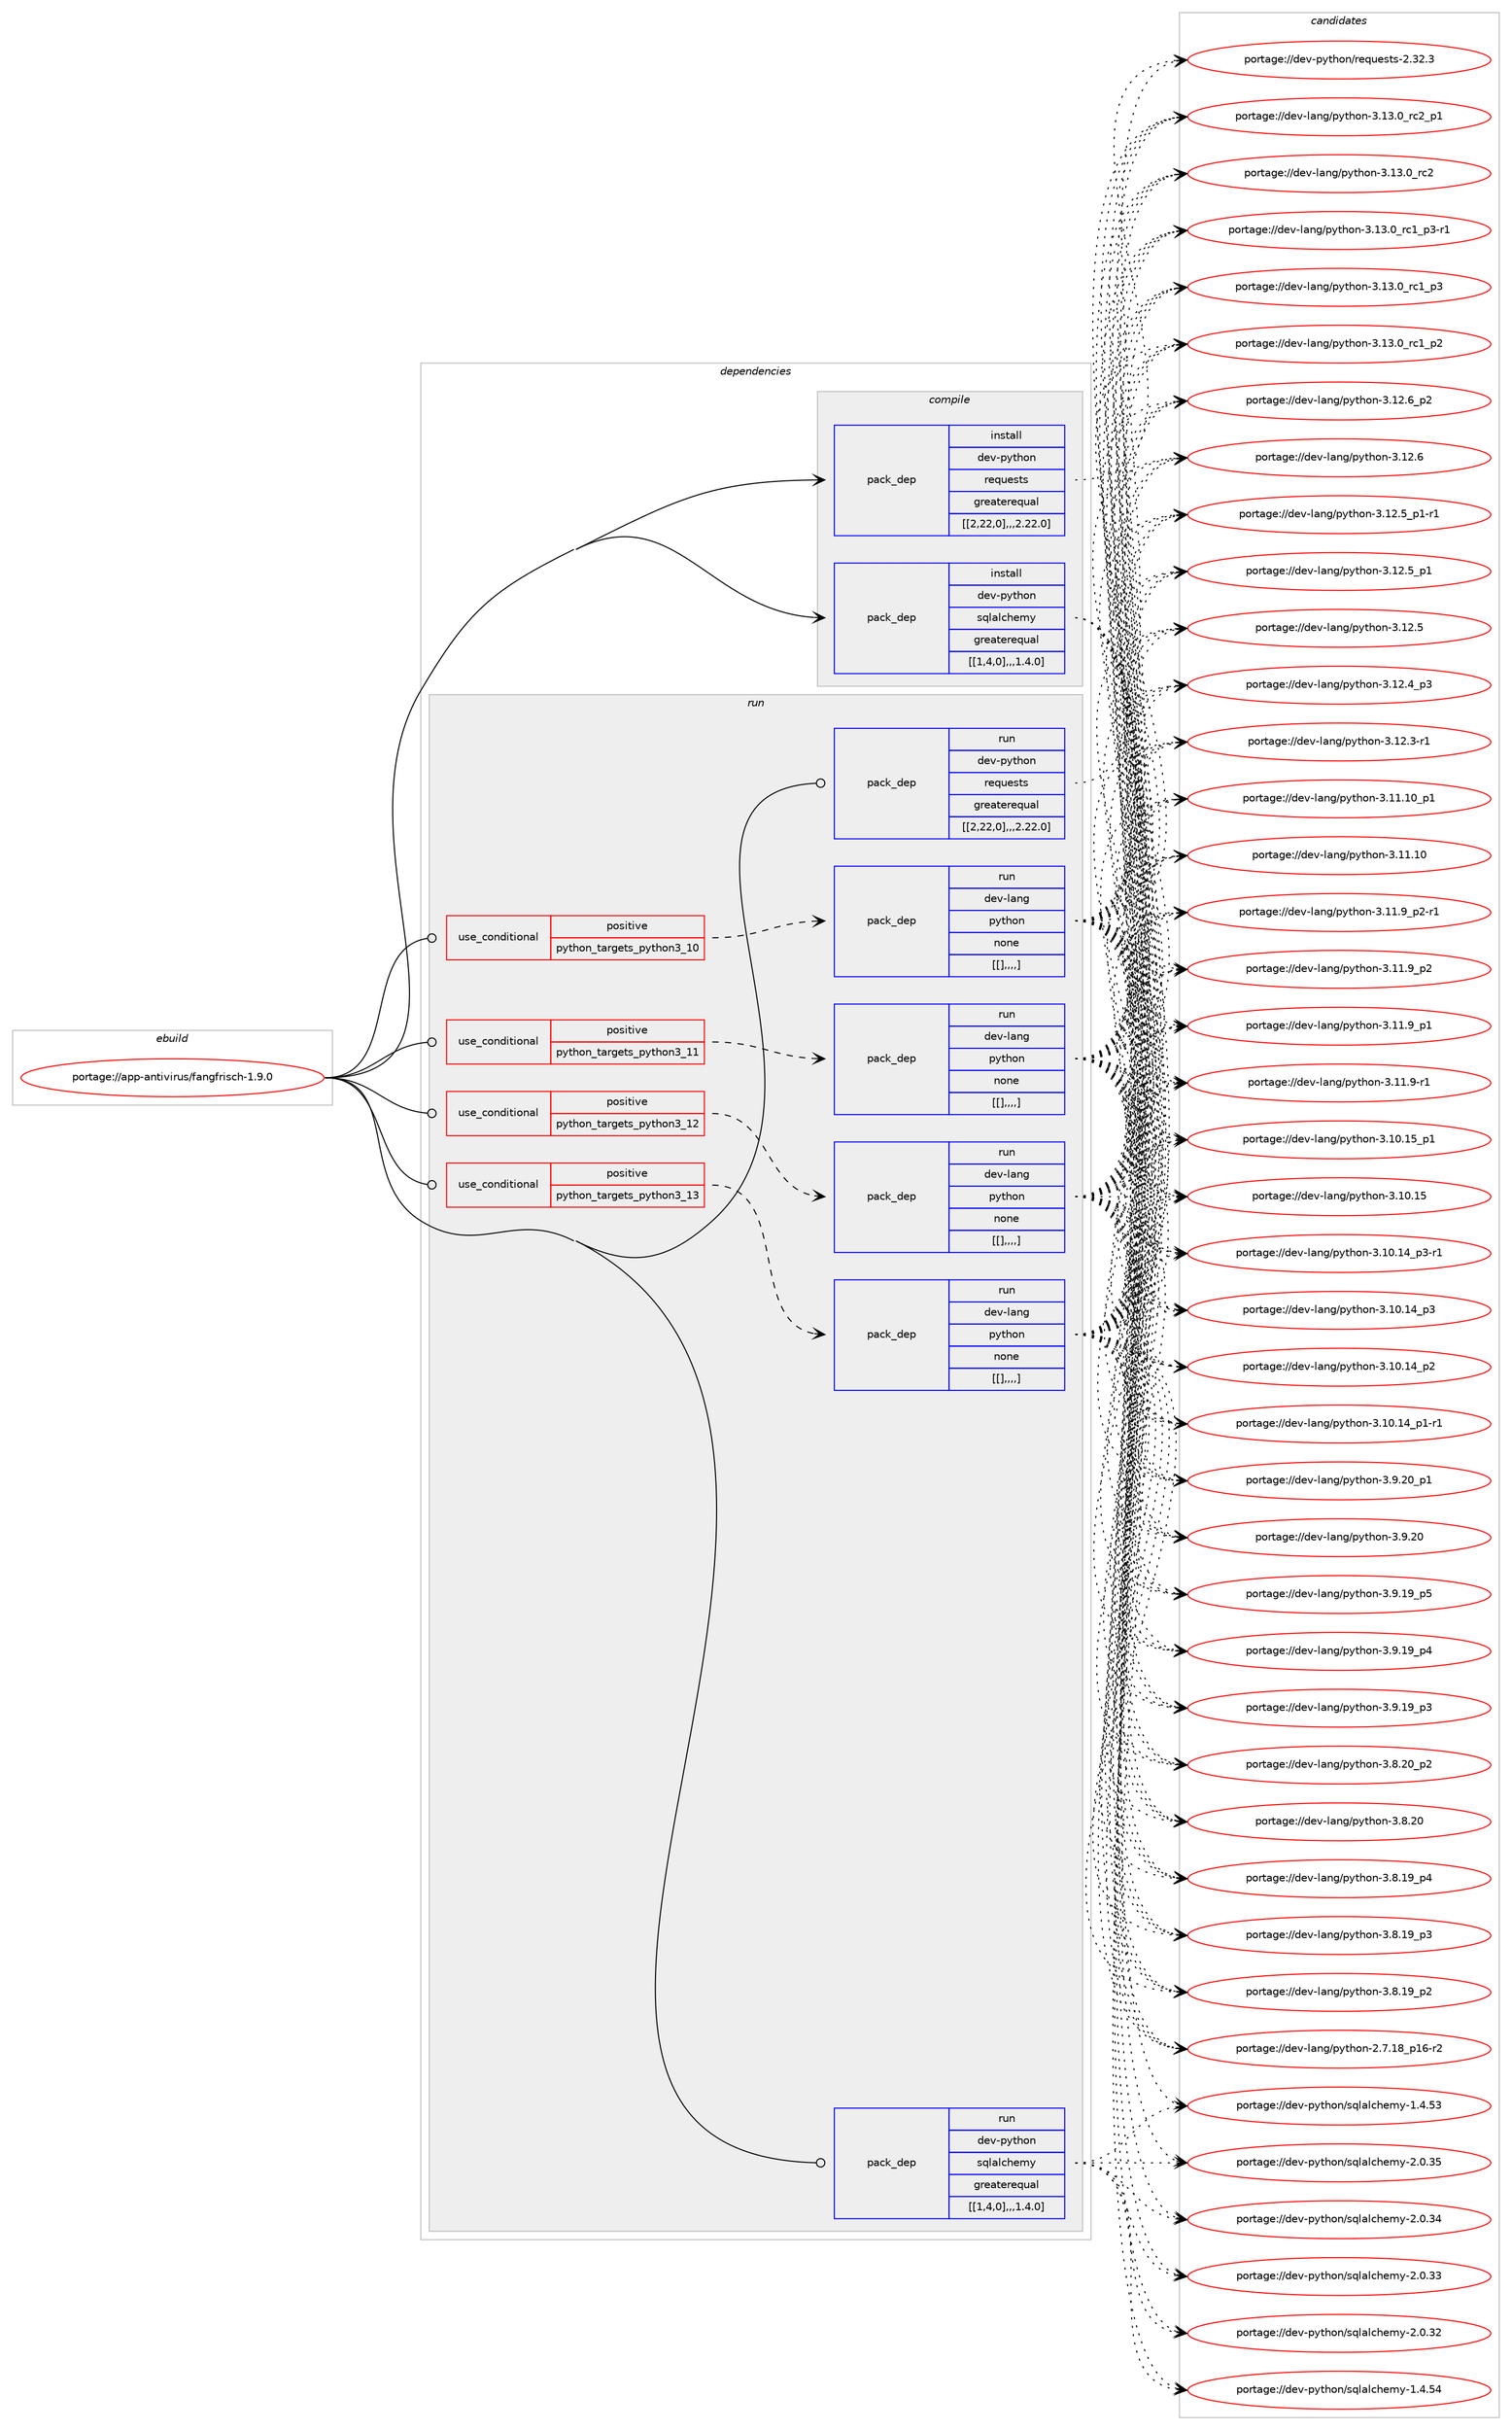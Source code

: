 digraph prolog {

# *************
# Graph options
# *************

newrank=true;
concentrate=true;
compound=true;
graph [rankdir=LR,fontname=Helvetica,fontsize=10,ranksep=1.5];#, ranksep=2.5, nodesep=0.2];
edge  [arrowhead=vee];
node  [fontname=Helvetica,fontsize=10];

# **********
# The ebuild
# **********

subgraph cluster_leftcol {
color=gray;
label=<<i>ebuild</i>>;
id [label="portage://app-antivirus/fangfrisch-1.9.0", color=red, width=4, href="../app-antivirus/fangfrisch-1.9.0.svg"];
}

# ****************
# The dependencies
# ****************

subgraph cluster_midcol {
color=gray;
label=<<i>dependencies</i>>;
subgraph cluster_compile {
fillcolor="#eeeeee";
style=filled;
label=<<i>compile</i>>;
subgraph pack4968 {
dependency6905 [label=<<TABLE BORDER="0" CELLBORDER="1" CELLSPACING="0" CELLPADDING="4" WIDTH="220"><TR><TD ROWSPAN="6" CELLPADDING="30">pack_dep</TD></TR><TR><TD WIDTH="110">install</TD></TR><TR><TD>dev-python</TD></TR><TR><TD>requests</TD></TR><TR><TD>greaterequal</TD></TR><TR><TD>[[2,22,0],,,2.22.0]</TD></TR></TABLE>>, shape=none, color=blue];
}
id:e -> dependency6905:w [weight=20,style="solid",arrowhead="vee"];
subgraph pack4969 {
dependency6906 [label=<<TABLE BORDER="0" CELLBORDER="1" CELLSPACING="0" CELLPADDING="4" WIDTH="220"><TR><TD ROWSPAN="6" CELLPADDING="30">pack_dep</TD></TR><TR><TD WIDTH="110">install</TD></TR><TR><TD>dev-python</TD></TR><TR><TD>sqlalchemy</TD></TR><TR><TD>greaterequal</TD></TR><TR><TD>[[1,4,0],,,1.4.0]</TD></TR></TABLE>>, shape=none, color=blue];
}
id:e -> dependency6906:w [weight=20,style="solid",arrowhead="vee"];
}
subgraph cluster_compileandrun {
fillcolor="#eeeeee";
style=filled;
label=<<i>compile and run</i>>;
}
subgraph cluster_run {
fillcolor="#eeeeee";
style=filled;
label=<<i>run</i>>;
subgraph cond1911 {
dependency6907 [label=<<TABLE BORDER="0" CELLBORDER="1" CELLSPACING="0" CELLPADDING="4"><TR><TD ROWSPAN="3" CELLPADDING="10">use_conditional</TD></TR><TR><TD>positive</TD></TR><TR><TD>python_targets_python3_10</TD></TR></TABLE>>, shape=none, color=red];
subgraph pack4970 {
dependency6908 [label=<<TABLE BORDER="0" CELLBORDER="1" CELLSPACING="0" CELLPADDING="4" WIDTH="220"><TR><TD ROWSPAN="6" CELLPADDING="30">pack_dep</TD></TR><TR><TD WIDTH="110">run</TD></TR><TR><TD>dev-lang</TD></TR><TR><TD>python</TD></TR><TR><TD>none</TD></TR><TR><TD>[[],,,,]</TD></TR></TABLE>>, shape=none, color=blue];
}
dependency6907:e -> dependency6908:w [weight=20,style="dashed",arrowhead="vee"];
}
id:e -> dependency6907:w [weight=20,style="solid",arrowhead="odot"];
subgraph cond1912 {
dependency6909 [label=<<TABLE BORDER="0" CELLBORDER="1" CELLSPACING="0" CELLPADDING="4"><TR><TD ROWSPAN="3" CELLPADDING="10">use_conditional</TD></TR><TR><TD>positive</TD></TR><TR><TD>python_targets_python3_11</TD></TR></TABLE>>, shape=none, color=red];
subgraph pack4971 {
dependency6910 [label=<<TABLE BORDER="0" CELLBORDER="1" CELLSPACING="0" CELLPADDING="4" WIDTH="220"><TR><TD ROWSPAN="6" CELLPADDING="30">pack_dep</TD></TR><TR><TD WIDTH="110">run</TD></TR><TR><TD>dev-lang</TD></TR><TR><TD>python</TD></TR><TR><TD>none</TD></TR><TR><TD>[[],,,,]</TD></TR></TABLE>>, shape=none, color=blue];
}
dependency6909:e -> dependency6910:w [weight=20,style="dashed",arrowhead="vee"];
}
id:e -> dependency6909:w [weight=20,style="solid",arrowhead="odot"];
subgraph cond1913 {
dependency6911 [label=<<TABLE BORDER="0" CELLBORDER="1" CELLSPACING="0" CELLPADDING="4"><TR><TD ROWSPAN="3" CELLPADDING="10">use_conditional</TD></TR><TR><TD>positive</TD></TR><TR><TD>python_targets_python3_12</TD></TR></TABLE>>, shape=none, color=red];
subgraph pack4972 {
dependency6912 [label=<<TABLE BORDER="0" CELLBORDER="1" CELLSPACING="0" CELLPADDING="4" WIDTH="220"><TR><TD ROWSPAN="6" CELLPADDING="30">pack_dep</TD></TR><TR><TD WIDTH="110">run</TD></TR><TR><TD>dev-lang</TD></TR><TR><TD>python</TD></TR><TR><TD>none</TD></TR><TR><TD>[[],,,,]</TD></TR></TABLE>>, shape=none, color=blue];
}
dependency6911:e -> dependency6912:w [weight=20,style="dashed",arrowhead="vee"];
}
id:e -> dependency6911:w [weight=20,style="solid",arrowhead="odot"];
subgraph cond1914 {
dependency6913 [label=<<TABLE BORDER="0" CELLBORDER="1" CELLSPACING="0" CELLPADDING="4"><TR><TD ROWSPAN="3" CELLPADDING="10">use_conditional</TD></TR><TR><TD>positive</TD></TR><TR><TD>python_targets_python3_13</TD></TR></TABLE>>, shape=none, color=red];
subgraph pack4973 {
dependency6914 [label=<<TABLE BORDER="0" CELLBORDER="1" CELLSPACING="0" CELLPADDING="4" WIDTH="220"><TR><TD ROWSPAN="6" CELLPADDING="30">pack_dep</TD></TR><TR><TD WIDTH="110">run</TD></TR><TR><TD>dev-lang</TD></TR><TR><TD>python</TD></TR><TR><TD>none</TD></TR><TR><TD>[[],,,,]</TD></TR></TABLE>>, shape=none, color=blue];
}
dependency6913:e -> dependency6914:w [weight=20,style="dashed",arrowhead="vee"];
}
id:e -> dependency6913:w [weight=20,style="solid",arrowhead="odot"];
subgraph pack4974 {
dependency6915 [label=<<TABLE BORDER="0" CELLBORDER="1" CELLSPACING="0" CELLPADDING="4" WIDTH="220"><TR><TD ROWSPAN="6" CELLPADDING="30">pack_dep</TD></TR><TR><TD WIDTH="110">run</TD></TR><TR><TD>dev-python</TD></TR><TR><TD>requests</TD></TR><TR><TD>greaterequal</TD></TR><TR><TD>[[2,22,0],,,2.22.0]</TD></TR></TABLE>>, shape=none, color=blue];
}
id:e -> dependency6915:w [weight=20,style="solid",arrowhead="odot"];
subgraph pack4975 {
dependency6916 [label=<<TABLE BORDER="0" CELLBORDER="1" CELLSPACING="0" CELLPADDING="4" WIDTH="220"><TR><TD ROWSPAN="6" CELLPADDING="30">pack_dep</TD></TR><TR><TD WIDTH="110">run</TD></TR><TR><TD>dev-python</TD></TR><TR><TD>sqlalchemy</TD></TR><TR><TD>greaterequal</TD></TR><TR><TD>[[1,4,0],,,1.4.0]</TD></TR></TABLE>>, shape=none, color=blue];
}
id:e -> dependency6916:w [weight=20,style="solid",arrowhead="odot"];
}
}

# **************
# The candidates
# **************

subgraph cluster_choices {
rank=same;
color=gray;
label=<<i>candidates</i>>;

subgraph choice4968 {
color=black;
nodesep=1;
choice100101118451121211161041111104711410111311710111511611545504651504651 [label="portage://dev-python/requests-2.32.3", color=red, width=4,href="../dev-python/requests-2.32.3.svg"];
dependency6905:e -> choice100101118451121211161041111104711410111311710111511611545504651504651:w [style=dotted,weight="100"];
}
subgraph choice4969 {
color=black;
nodesep=1;
choice1001011184511212111610411111047115113108971089910410110912145504648465153 [label="portage://dev-python/sqlalchemy-2.0.35", color=red, width=4,href="../dev-python/sqlalchemy-2.0.35.svg"];
choice1001011184511212111610411111047115113108971089910410110912145504648465152 [label="portage://dev-python/sqlalchemy-2.0.34", color=red, width=4,href="../dev-python/sqlalchemy-2.0.34.svg"];
choice1001011184511212111610411111047115113108971089910410110912145504648465151 [label="portage://dev-python/sqlalchemy-2.0.33", color=red, width=4,href="../dev-python/sqlalchemy-2.0.33.svg"];
choice1001011184511212111610411111047115113108971089910410110912145504648465150 [label="portage://dev-python/sqlalchemy-2.0.32", color=red, width=4,href="../dev-python/sqlalchemy-2.0.32.svg"];
choice1001011184511212111610411111047115113108971089910410110912145494652465352 [label="portage://dev-python/sqlalchemy-1.4.54", color=red, width=4,href="../dev-python/sqlalchemy-1.4.54.svg"];
choice1001011184511212111610411111047115113108971089910410110912145494652465351 [label="portage://dev-python/sqlalchemy-1.4.53", color=red, width=4,href="../dev-python/sqlalchemy-1.4.53.svg"];
dependency6906:e -> choice1001011184511212111610411111047115113108971089910410110912145504648465153:w [style=dotted,weight="100"];
dependency6906:e -> choice1001011184511212111610411111047115113108971089910410110912145504648465152:w [style=dotted,weight="100"];
dependency6906:e -> choice1001011184511212111610411111047115113108971089910410110912145504648465151:w [style=dotted,weight="100"];
dependency6906:e -> choice1001011184511212111610411111047115113108971089910410110912145504648465150:w [style=dotted,weight="100"];
dependency6906:e -> choice1001011184511212111610411111047115113108971089910410110912145494652465352:w [style=dotted,weight="100"];
dependency6906:e -> choice1001011184511212111610411111047115113108971089910410110912145494652465351:w [style=dotted,weight="100"];
}
subgraph choice4970 {
color=black;
nodesep=1;
choice100101118451089711010347112121116104111110455146495146489511499509511249 [label="portage://dev-lang/python-3.13.0_rc2_p1", color=red, width=4,href="../dev-lang/python-3.13.0_rc2_p1.svg"];
choice10010111845108971101034711212111610411111045514649514648951149950 [label="portage://dev-lang/python-3.13.0_rc2", color=red, width=4,href="../dev-lang/python-3.13.0_rc2.svg"];
choice1001011184510897110103471121211161041111104551464951464895114994995112514511449 [label="portage://dev-lang/python-3.13.0_rc1_p3-r1", color=red, width=4,href="../dev-lang/python-3.13.0_rc1_p3-r1.svg"];
choice100101118451089711010347112121116104111110455146495146489511499499511251 [label="portage://dev-lang/python-3.13.0_rc1_p3", color=red, width=4,href="../dev-lang/python-3.13.0_rc1_p3.svg"];
choice100101118451089711010347112121116104111110455146495146489511499499511250 [label="portage://dev-lang/python-3.13.0_rc1_p2", color=red, width=4,href="../dev-lang/python-3.13.0_rc1_p2.svg"];
choice100101118451089711010347112121116104111110455146495046549511250 [label="portage://dev-lang/python-3.12.6_p2", color=red, width=4,href="../dev-lang/python-3.12.6_p2.svg"];
choice10010111845108971101034711212111610411111045514649504654 [label="portage://dev-lang/python-3.12.6", color=red, width=4,href="../dev-lang/python-3.12.6.svg"];
choice1001011184510897110103471121211161041111104551464950465395112494511449 [label="portage://dev-lang/python-3.12.5_p1-r1", color=red, width=4,href="../dev-lang/python-3.12.5_p1-r1.svg"];
choice100101118451089711010347112121116104111110455146495046539511249 [label="portage://dev-lang/python-3.12.5_p1", color=red, width=4,href="../dev-lang/python-3.12.5_p1.svg"];
choice10010111845108971101034711212111610411111045514649504653 [label="portage://dev-lang/python-3.12.5", color=red, width=4,href="../dev-lang/python-3.12.5.svg"];
choice100101118451089711010347112121116104111110455146495046529511251 [label="portage://dev-lang/python-3.12.4_p3", color=red, width=4,href="../dev-lang/python-3.12.4_p3.svg"];
choice100101118451089711010347112121116104111110455146495046514511449 [label="portage://dev-lang/python-3.12.3-r1", color=red, width=4,href="../dev-lang/python-3.12.3-r1.svg"];
choice10010111845108971101034711212111610411111045514649494649489511249 [label="portage://dev-lang/python-3.11.10_p1", color=red, width=4,href="../dev-lang/python-3.11.10_p1.svg"];
choice1001011184510897110103471121211161041111104551464949464948 [label="portage://dev-lang/python-3.11.10", color=red, width=4,href="../dev-lang/python-3.11.10.svg"];
choice1001011184510897110103471121211161041111104551464949465795112504511449 [label="portage://dev-lang/python-3.11.9_p2-r1", color=red, width=4,href="../dev-lang/python-3.11.9_p2-r1.svg"];
choice100101118451089711010347112121116104111110455146494946579511250 [label="portage://dev-lang/python-3.11.9_p2", color=red, width=4,href="../dev-lang/python-3.11.9_p2.svg"];
choice100101118451089711010347112121116104111110455146494946579511249 [label="portage://dev-lang/python-3.11.9_p1", color=red, width=4,href="../dev-lang/python-3.11.9_p1.svg"];
choice100101118451089711010347112121116104111110455146494946574511449 [label="portage://dev-lang/python-3.11.9-r1", color=red, width=4,href="../dev-lang/python-3.11.9-r1.svg"];
choice10010111845108971101034711212111610411111045514649484649539511249 [label="portage://dev-lang/python-3.10.15_p1", color=red, width=4,href="../dev-lang/python-3.10.15_p1.svg"];
choice1001011184510897110103471121211161041111104551464948464953 [label="portage://dev-lang/python-3.10.15", color=red, width=4,href="../dev-lang/python-3.10.15.svg"];
choice100101118451089711010347112121116104111110455146494846495295112514511449 [label="portage://dev-lang/python-3.10.14_p3-r1", color=red, width=4,href="../dev-lang/python-3.10.14_p3-r1.svg"];
choice10010111845108971101034711212111610411111045514649484649529511251 [label="portage://dev-lang/python-3.10.14_p3", color=red, width=4,href="../dev-lang/python-3.10.14_p3.svg"];
choice10010111845108971101034711212111610411111045514649484649529511250 [label="portage://dev-lang/python-3.10.14_p2", color=red, width=4,href="../dev-lang/python-3.10.14_p2.svg"];
choice100101118451089711010347112121116104111110455146494846495295112494511449 [label="portage://dev-lang/python-3.10.14_p1-r1", color=red, width=4,href="../dev-lang/python-3.10.14_p1-r1.svg"];
choice100101118451089711010347112121116104111110455146574650489511249 [label="portage://dev-lang/python-3.9.20_p1", color=red, width=4,href="../dev-lang/python-3.9.20_p1.svg"];
choice10010111845108971101034711212111610411111045514657465048 [label="portage://dev-lang/python-3.9.20", color=red, width=4,href="../dev-lang/python-3.9.20.svg"];
choice100101118451089711010347112121116104111110455146574649579511253 [label="portage://dev-lang/python-3.9.19_p5", color=red, width=4,href="../dev-lang/python-3.9.19_p5.svg"];
choice100101118451089711010347112121116104111110455146574649579511252 [label="portage://dev-lang/python-3.9.19_p4", color=red, width=4,href="../dev-lang/python-3.9.19_p4.svg"];
choice100101118451089711010347112121116104111110455146574649579511251 [label="portage://dev-lang/python-3.9.19_p3", color=red, width=4,href="../dev-lang/python-3.9.19_p3.svg"];
choice100101118451089711010347112121116104111110455146564650489511250 [label="portage://dev-lang/python-3.8.20_p2", color=red, width=4,href="../dev-lang/python-3.8.20_p2.svg"];
choice10010111845108971101034711212111610411111045514656465048 [label="portage://dev-lang/python-3.8.20", color=red, width=4,href="../dev-lang/python-3.8.20.svg"];
choice100101118451089711010347112121116104111110455146564649579511252 [label="portage://dev-lang/python-3.8.19_p4", color=red, width=4,href="../dev-lang/python-3.8.19_p4.svg"];
choice100101118451089711010347112121116104111110455146564649579511251 [label="portage://dev-lang/python-3.8.19_p3", color=red, width=4,href="../dev-lang/python-3.8.19_p3.svg"];
choice100101118451089711010347112121116104111110455146564649579511250 [label="portage://dev-lang/python-3.8.19_p2", color=red, width=4,href="../dev-lang/python-3.8.19_p2.svg"];
choice100101118451089711010347112121116104111110455046554649569511249544511450 [label="portage://dev-lang/python-2.7.18_p16-r2", color=red, width=4,href="../dev-lang/python-2.7.18_p16-r2.svg"];
dependency6908:e -> choice100101118451089711010347112121116104111110455146495146489511499509511249:w [style=dotted,weight="100"];
dependency6908:e -> choice10010111845108971101034711212111610411111045514649514648951149950:w [style=dotted,weight="100"];
dependency6908:e -> choice1001011184510897110103471121211161041111104551464951464895114994995112514511449:w [style=dotted,weight="100"];
dependency6908:e -> choice100101118451089711010347112121116104111110455146495146489511499499511251:w [style=dotted,weight="100"];
dependency6908:e -> choice100101118451089711010347112121116104111110455146495146489511499499511250:w [style=dotted,weight="100"];
dependency6908:e -> choice100101118451089711010347112121116104111110455146495046549511250:w [style=dotted,weight="100"];
dependency6908:e -> choice10010111845108971101034711212111610411111045514649504654:w [style=dotted,weight="100"];
dependency6908:e -> choice1001011184510897110103471121211161041111104551464950465395112494511449:w [style=dotted,weight="100"];
dependency6908:e -> choice100101118451089711010347112121116104111110455146495046539511249:w [style=dotted,weight="100"];
dependency6908:e -> choice10010111845108971101034711212111610411111045514649504653:w [style=dotted,weight="100"];
dependency6908:e -> choice100101118451089711010347112121116104111110455146495046529511251:w [style=dotted,weight="100"];
dependency6908:e -> choice100101118451089711010347112121116104111110455146495046514511449:w [style=dotted,weight="100"];
dependency6908:e -> choice10010111845108971101034711212111610411111045514649494649489511249:w [style=dotted,weight="100"];
dependency6908:e -> choice1001011184510897110103471121211161041111104551464949464948:w [style=dotted,weight="100"];
dependency6908:e -> choice1001011184510897110103471121211161041111104551464949465795112504511449:w [style=dotted,weight="100"];
dependency6908:e -> choice100101118451089711010347112121116104111110455146494946579511250:w [style=dotted,weight="100"];
dependency6908:e -> choice100101118451089711010347112121116104111110455146494946579511249:w [style=dotted,weight="100"];
dependency6908:e -> choice100101118451089711010347112121116104111110455146494946574511449:w [style=dotted,weight="100"];
dependency6908:e -> choice10010111845108971101034711212111610411111045514649484649539511249:w [style=dotted,weight="100"];
dependency6908:e -> choice1001011184510897110103471121211161041111104551464948464953:w [style=dotted,weight="100"];
dependency6908:e -> choice100101118451089711010347112121116104111110455146494846495295112514511449:w [style=dotted,weight="100"];
dependency6908:e -> choice10010111845108971101034711212111610411111045514649484649529511251:w [style=dotted,weight="100"];
dependency6908:e -> choice10010111845108971101034711212111610411111045514649484649529511250:w [style=dotted,weight="100"];
dependency6908:e -> choice100101118451089711010347112121116104111110455146494846495295112494511449:w [style=dotted,weight="100"];
dependency6908:e -> choice100101118451089711010347112121116104111110455146574650489511249:w [style=dotted,weight="100"];
dependency6908:e -> choice10010111845108971101034711212111610411111045514657465048:w [style=dotted,weight="100"];
dependency6908:e -> choice100101118451089711010347112121116104111110455146574649579511253:w [style=dotted,weight="100"];
dependency6908:e -> choice100101118451089711010347112121116104111110455146574649579511252:w [style=dotted,weight="100"];
dependency6908:e -> choice100101118451089711010347112121116104111110455146574649579511251:w [style=dotted,weight="100"];
dependency6908:e -> choice100101118451089711010347112121116104111110455146564650489511250:w [style=dotted,weight="100"];
dependency6908:e -> choice10010111845108971101034711212111610411111045514656465048:w [style=dotted,weight="100"];
dependency6908:e -> choice100101118451089711010347112121116104111110455146564649579511252:w [style=dotted,weight="100"];
dependency6908:e -> choice100101118451089711010347112121116104111110455146564649579511251:w [style=dotted,weight="100"];
dependency6908:e -> choice100101118451089711010347112121116104111110455146564649579511250:w [style=dotted,weight="100"];
dependency6908:e -> choice100101118451089711010347112121116104111110455046554649569511249544511450:w [style=dotted,weight="100"];
}
subgraph choice4971 {
color=black;
nodesep=1;
choice100101118451089711010347112121116104111110455146495146489511499509511249 [label="portage://dev-lang/python-3.13.0_rc2_p1", color=red, width=4,href="../dev-lang/python-3.13.0_rc2_p1.svg"];
choice10010111845108971101034711212111610411111045514649514648951149950 [label="portage://dev-lang/python-3.13.0_rc2", color=red, width=4,href="../dev-lang/python-3.13.0_rc2.svg"];
choice1001011184510897110103471121211161041111104551464951464895114994995112514511449 [label="portage://dev-lang/python-3.13.0_rc1_p3-r1", color=red, width=4,href="../dev-lang/python-3.13.0_rc1_p3-r1.svg"];
choice100101118451089711010347112121116104111110455146495146489511499499511251 [label="portage://dev-lang/python-3.13.0_rc1_p3", color=red, width=4,href="../dev-lang/python-3.13.0_rc1_p3.svg"];
choice100101118451089711010347112121116104111110455146495146489511499499511250 [label="portage://dev-lang/python-3.13.0_rc1_p2", color=red, width=4,href="../dev-lang/python-3.13.0_rc1_p2.svg"];
choice100101118451089711010347112121116104111110455146495046549511250 [label="portage://dev-lang/python-3.12.6_p2", color=red, width=4,href="../dev-lang/python-3.12.6_p2.svg"];
choice10010111845108971101034711212111610411111045514649504654 [label="portage://dev-lang/python-3.12.6", color=red, width=4,href="../dev-lang/python-3.12.6.svg"];
choice1001011184510897110103471121211161041111104551464950465395112494511449 [label="portage://dev-lang/python-3.12.5_p1-r1", color=red, width=4,href="../dev-lang/python-3.12.5_p1-r1.svg"];
choice100101118451089711010347112121116104111110455146495046539511249 [label="portage://dev-lang/python-3.12.5_p1", color=red, width=4,href="../dev-lang/python-3.12.5_p1.svg"];
choice10010111845108971101034711212111610411111045514649504653 [label="portage://dev-lang/python-3.12.5", color=red, width=4,href="../dev-lang/python-3.12.5.svg"];
choice100101118451089711010347112121116104111110455146495046529511251 [label="portage://dev-lang/python-3.12.4_p3", color=red, width=4,href="../dev-lang/python-3.12.4_p3.svg"];
choice100101118451089711010347112121116104111110455146495046514511449 [label="portage://dev-lang/python-3.12.3-r1", color=red, width=4,href="../dev-lang/python-3.12.3-r1.svg"];
choice10010111845108971101034711212111610411111045514649494649489511249 [label="portage://dev-lang/python-3.11.10_p1", color=red, width=4,href="../dev-lang/python-3.11.10_p1.svg"];
choice1001011184510897110103471121211161041111104551464949464948 [label="portage://dev-lang/python-3.11.10", color=red, width=4,href="../dev-lang/python-3.11.10.svg"];
choice1001011184510897110103471121211161041111104551464949465795112504511449 [label="portage://dev-lang/python-3.11.9_p2-r1", color=red, width=4,href="../dev-lang/python-3.11.9_p2-r1.svg"];
choice100101118451089711010347112121116104111110455146494946579511250 [label="portage://dev-lang/python-3.11.9_p2", color=red, width=4,href="../dev-lang/python-3.11.9_p2.svg"];
choice100101118451089711010347112121116104111110455146494946579511249 [label="portage://dev-lang/python-3.11.9_p1", color=red, width=4,href="../dev-lang/python-3.11.9_p1.svg"];
choice100101118451089711010347112121116104111110455146494946574511449 [label="portage://dev-lang/python-3.11.9-r1", color=red, width=4,href="../dev-lang/python-3.11.9-r1.svg"];
choice10010111845108971101034711212111610411111045514649484649539511249 [label="portage://dev-lang/python-3.10.15_p1", color=red, width=4,href="../dev-lang/python-3.10.15_p1.svg"];
choice1001011184510897110103471121211161041111104551464948464953 [label="portage://dev-lang/python-3.10.15", color=red, width=4,href="../dev-lang/python-3.10.15.svg"];
choice100101118451089711010347112121116104111110455146494846495295112514511449 [label="portage://dev-lang/python-3.10.14_p3-r1", color=red, width=4,href="../dev-lang/python-3.10.14_p3-r1.svg"];
choice10010111845108971101034711212111610411111045514649484649529511251 [label="portage://dev-lang/python-3.10.14_p3", color=red, width=4,href="../dev-lang/python-3.10.14_p3.svg"];
choice10010111845108971101034711212111610411111045514649484649529511250 [label="portage://dev-lang/python-3.10.14_p2", color=red, width=4,href="../dev-lang/python-3.10.14_p2.svg"];
choice100101118451089711010347112121116104111110455146494846495295112494511449 [label="portage://dev-lang/python-3.10.14_p1-r1", color=red, width=4,href="../dev-lang/python-3.10.14_p1-r1.svg"];
choice100101118451089711010347112121116104111110455146574650489511249 [label="portage://dev-lang/python-3.9.20_p1", color=red, width=4,href="../dev-lang/python-3.9.20_p1.svg"];
choice10010111845108971101034711212111610411111045514657465048 [label="portage://dev-lang/python-3.9.20", color=red, width=4,href="../dev-lang/python-3.9.20.svg"];
choice100101118451089711010347112121116104111110455146574649579511253 [label="portage://dev-lang/python-3.9.19_p5", color=red, width=4,href="../dev-lang/python-3.9.19_p5.svg"];
choice100101118451089711010347112121116104111110455146574649579511252 [label="portage://dev-lang/python-3.9.19_p4", color=red, width=4,href="../dev-lang/python-3.9.19_p4.svg"];
choice100101118451089711010347112121116104111110455146574649579511251 [label="portage://dev-lang/python-3.9.19_p3", color=red, width=4,href="../dev-lang/python-3.9.19_p3.svg"];
choice100101118451089711010347112121116104111110455146564650489511250 [label="portage://dev-lang/python-3.8.20_p2", color=red, width=4,href="../dev-lang/python-3.8.20_p2.svg"];
choice10010111845108971101034711212111610411111045514656465048 [label="portage://dev-lang/python-3.8.20", color=red, width=4,href="../dev-lang/python-3.8.20.svg"];
choice100101118451089711010347112121116104111110455146564649579511252 [label="portage://dev-lang/python-3.8.19_p4", color=red, width=4,href="../dev-lang/python-3.8.19_p4.svg"];
choice100101118451089711010347112121116104111110455146564649579511251 [label="portage://dev-lang/python-3.8.19_p3", color=red, width=4,href="../dev-lang/python-3.8.19_p3.svg"];
choice100101118451089711010347112121116104111110455146564649579511250 [label="portage://dev-lang/python-3.8.19_p2", color=red, width=4,href="../dev-lang/python-3.8.19_p2.svg"];
choice100101118451089711010347112121116104111110455046554649569511249544511450 [label="portage://dev-lang/python-2.7.18_p16-r2", color=red, width=4,href="../dev-lang/python-2.7.18_p16-r2.svg"];
dependency6910:e -> choice100101118451089711010347112121116104111110455146495146489511499509511249:w [style=dotted,weight="100"];
dependency6910:e -> choice10010111845108971101034711212111610411111045514649514648951149950:w [style=dotted,weight="100"];
dependency6910:e -> choice1001011184510897110103471121211161041111104551464951464895114994995112514511449:w [style=dotted,weight="100"];
dependency6910:e -> choice100101118451089711010347112121116104111110455146495146489511499499511251:w [style=dotted,weight="100"];
dependency6910:e -> choice100101118451089711010347112121116104111110455146495146489511499499511250:w [style=dotted,weight="100"];
dependency6910:e -> choice100101118451089711010347112121116104111110455146495046549511250:w [style=dotted,weight="100"];
dependency6910:e -> choice10010111845108971101034711212111610411111045514649504654:w [style=dotted,weight="100"];
dependency6910:e -> choice1001011184510897110103471121211161041111104551464950465395112494511449:w [style=dotted,weight="100"];
dependency6910:e -> choice100101118451089711010347112121116104111110455146495046539511249:w [style=dotted,weight="100"];
dependency6910:e -> choice10010111845108971101034711212111610411111045514649504653:w [style=dotted,weight="100"];
dependency6910:e -> choice100101118451089711010347112121116104111110455146495046529511251:w [style=dotted,weight="100"];
dependency6910:e -> choice100101118451089711010347112121116104111110455146495046514511449:w [style=dotted,weight="100"];
dependency6910:e -> choice10010111845108971101034711212111610411111045514649494649489511249:w [style=dotted,weight="100"];
dependency6910:e -> choice1001011184510897110103471121211161041111104551464949464948:w [style=dotted,weight="100"];
dependency6910:e -> choice1001011184510897110103471121211161041111104551464949465795112504511449:w [style=dotted,weight="100"];
dependency6910:e -> choice100101118451089711010347112121116104111110455146494946579511250:w [style=dotted,weight="100"];
dependency6910:e -> choice100101118451089711010347112121116104111110455146494946579511249:w [style=dotted,weight="100"];
dependency6910:e -> choice100101118451089711010347112121116104111110455146494946574511449:w [style=dotted,weight="100"];
dependency6910:e -> choice10010111845108971101034711212111610411111045514649484649539511249:w [style=dotted,weight="100"];
dependency6910:e -> choice1001011184510897110103471121211161041111104551464948464953:w [style=dotted,weight="100"];
dependency6910:e -> choice100101118451089711010347112121116104111110455146494846495295112514511449:w [style=dotted,weight="100"];
dependency6910:e -> choice10010111845108971101034711212111610411111045514649484649529511251:w [style=dotted,weight="100"];
dependency6910:e -> choice10010111845108971101034711212111610411111045514649484649529511250:w [style=dotted,weight="100"];
dependency6910:e -> choice100101118451089711010347112121116104111110455146494846495295112494511449:w [style=dotted,weight="100"];
dependency6910:e -> choice100101118451089711010347112121116104111110455146574650489511249:w [style=dotted,weight="100"];
dependency6910:e -> choice10010111845108971101034711212111610411111045514657465048:w [style=dotted,weight="100"];
dependency6910:e -> choice100101118451089711010347112121116104111110455146574649579511253:w [style=dotted,weight="100"];
dependency6910:e -> choice100101118451089711010347112121116104111110455146574649579511252:w [style=dotted,weight="100"];
dependency6910:e -> choice100101118451089711010347112121116104111110455146574649579511251:w [style=dotted,weight="100"];
dependency6910:e -> choice100101118451089711010347112121116104111110455146564650489511250:w [style=dotted,weight="100"];
dependency6910:e -> choice10010111845108971101034711212111610411111045514656465048:w [style=dotted,weight="100"];
dependency6910:e -> choice100101118451089711010347112121116104111110455146564649579511252:w [style=dotted,weight="100"];
dependency6910:e -> choice100101118451089711010347112121116104111110455146564649579511251:w [style=dotted,weight="100"];
dependency6910:e -> choice100101118451089711010347112121116104111110455146564649579511250:w [style=dotted,weight="100"];
dependency6910:e -> choice100101118451089711010347112121116104111110455046554649569511249544511450:w [style=dotted,weight="100"];
}
subgraph choice4972 {
color=black;
nodesep=1;
choice100101118451089711010347112121116104111110455146495146489511499509511249 [label="portage://dev-lang/python-3.13.0_rc2_p1", color=red, width=4,href="../dev-lang/python-3.13.0_rc2_p1.svg"];
choice10010111845108971101034711212111610411111045514649514648951149950 [label="portage://dev-lang/python-3.13.0_rc2", color=red, width=4,href="../dev-lang/python-3.13.0_rc2.svg"];
choice1001011184510897110103471121211161041111104551464951464895114994995112514511449 [label="portage://dev-lang/python-3.13.0_rc1_p3-r1", color=red, width=4,href="../dev-lang/python-3.13.0_rc1_p3-r1.svg"];
choice100101118451089711010347112121116104111110455146495146489511499499511251 [label="portage://dev-lang/python-3.13.0_rc1_p3", color=red, width=4,href="../dev-lang/python-3.13.0_rc1_p3.svg"];
choice100101118451089711010347112121116104111110455146495146489511499499511250 [label="portage://dev-lang/python-3.13.0_rc1_p2", color=red, width=4,href="../dev-lang/python-3.13.0_rc1_p2.svg"];
choice100101118451089711010347112121116104111110455146495046549511250 [label="portage://dev-lang/python-3.12.6_p2", color=red, width=4,href="../dev-lang/python-3.12.6_p2.svg"];
choice10010111845108971101034711212111610411111045514649504654 [label="portage://dev-lang/python-3.12.6", color=red, width=4,href="../dev-lang/python-3.12.6.svg"];
choice1001011184510897110103471121211161041111104551464950465395112494511449 [label="portage://dev-lang/python-3.12.5_p1-r1", color=red, width=4,href="../dev-lang/python-3.12.5_p1-r1.svg"];
choice100101118451089711010347112121116104111110455146495046539511249 [label="portage://dev-lang/python-3.12.5_p1", color=red, width=4,href="../dev-lang/python-3.12.5_p1.svg"];
choice10010111845108971101034711212111610411111045514649504653 [label="portage://dev-lang/python-3.12.5", color=red, width=4,href="../dev-lang/python-3.12.5.svg"];
choice100101118451089711010347112121116104111110455146495046529511251 [label="portage://dev-lang/python-3.12.4_p3", color=red, width=4,href="../dev-lang/python-3.12.4_p3.svg"];
choice100101118451089711010347112121116104111110455146495046514511449 [label="portage://dev-lang/python-3.12.3-r1", color=red, width=4,href="../dev-lang/python-3.12.3-r1.svg"];
choice10010111845108971101034711212111610411111045514649494649489511249 [label="portage://dev-lang/python-3.11.10_p1", color=red, width=4,href="../dev-lang/python-3.11.10_p1.svg"];
choice1001011184510897110103471121211161041111104551464949464948 [label="portage://dev-lang/python-3.11.10", color=red, width=4,href="../dev-lang/python-3.11.10.svg"];
choice1001011184510897110103471121211161041111104551464949465795112504511449 [label="portage://dev-lang/python-3.11.9_p2-r1", color=red, width=4,href="../dev-lang/python-3.11.9_p2-r1.svg"];
choice100101118451089711010347112121116104111110455146494946579511250 [label="portage://dev-lang/python-3.11.9_p2", color=red, width=4,href="../dev-lang/python-3.11.9_p2.svg"];
choice100101118451089711010347112121116104111110455146494946579511249 [label="portage://dev-lang/python-3.11.9_p1", color=red, width=4,href="../dev-lang/python-3.11.9_p1.svg"];
choice100101118451089711010347112121116104111110455146494946574511449 [label="portage://dev-lang/python-3.11.9-r1", color=red, width=4,href="../dev-lang/python-3.11.9-r1.svg"];
choice10010111845108971101034711212111610411111045514649484649539511249 [label="portage://dev-lang/python-3.10.15_p1", color=red, width=4,href="../dev-lang/python-3.10.15_p1.svg"];
choice1001011184510897110103471121211161041111104551464948464953 [label="portage://dev-lang/python-3.10.15", color=red, width=4,href="../dev-lang/python-3.10.15.svg"];
choice100101118451089711010347112121116104111110455146494846495295112514511449 [label="portage://dev-lang/python-3.10.14_p3-r1", color=red, width=4,href="../dev-lang/python-3.10.14_p3-r1.svg"];
choice10010111845108971101034711212111610411111045514649484649529511251 [label="portage://dev-lang/python-3.10.14_p3", color=red, width=4,href="../dev-lang/python-3.10.14_p3.svg"];
choice10010111845108971101034711212111610411111045514649484649529511250 [label="portage://dev-lang/python-3.10.14_p2", color=red, width=4,href="../dev-lang/python-3.10.14_p2.svg"];
choice100101118451089711010347112121116104111110455146494846495295112494511449 [label="portage://dev-lang/python-3.10.14_p1-r1", color=red, width=4,href="../dev-lang/python-3.10.14_p1-r1.svg"];
choice100101118451089711010347112121116104111110455146574650489511249 [label="portage://dev-lang/python-3.9.20_p1", color=red, width=4,href="../dev-lang/python-3.9.20_p1.svg"];
choice10010111845108971101034711212111610411111045514657465048 [label="portage://dev-lang/python-3.9.20", color=red, width=4,href="../dev-lang/python-3.9.20.svg"];
choice100101118451089711010347112121116104111110455146574649579511253 [label="portage://dev-lang/python-3.9.19_p5", color=red, width=4,href="../dev-lang/python-3.9.19_p5.svg"];
choice100101118451089711010347112121116104111110455146574649579511252 [label="portage://dev-lang/python-3.9.19_p4", color=red, width=4,href="../dev-lang/python-3.9.19_p4.svg"];
choice100101118451089711010347112121116104111110455146574649579511251 [label="portage://dev-lang/python-3.9.19_p3", color=red, width=4,href="../dev-lang/python-3.9.19_p3.svg"];
choice100101118451089711010347112121116104111110455146564650489511250 [label="portage://dev-lang/python-3.8.20_p2", color=red, width=4,href="../dev-lang/python-3.8.20_p2.svg"];
choice10010111845108971101034711212111610411111045514656465048 [label="portage://dev-lang/python-3.8.20", color=red, width=4,href="../dev-lang/python-3.8.20.svg"];
choice100101118451089711010347112121116104111110455146564649579511252 [label="portage://dev-lang/python-3.8.19_p4", color=red, width=4,href="../dev-lang/python-3.8.19_p4.svg"];
choice100101118451089711010347112121116104111110455146564649579511251 [label="portage://dev-lang/python-3.8.19_p3", color=red, width=4,href="../dev-lang/python-3.8.19_p3.svg"];
choice100101118451089711010347112121116104111110455146564649579511250 [label="portage://dev-lang/python-3.8.19_p2", color=red, width=4,href="../dev-lang/python-3.8.19_p2.svg"];
choice100101118451089711010347112121116104111110455046554649569511249544511450 [label="portage://dev-lang/python-2.7.18_p16-r2", color=red, width=4,href="../dev-lang/python-2.7.18_p16-r2.svg"];
dependency6912:e -> choice100101118451089711010347112121116104111110455146495146489511499509511249:w [style=dotted,weight="100"];
dependency6912:e -> choice10010111845108971101034711212111610411111045514649514648951149950:w [style=dotted,weight="100"];
dependency6912:e -> choice1001011184510897110103471121211161041111104551464951464895114994995112514511449:w [style=dotted,weight="100"];
dependency6912:e -> choice100101118451089711010347112121116104111110455146495146489511499499511251:w [style=dotted,weight="100"];
dependency6912:e -> choice100101118451089711010347112121116104111110455146495146489511499499511250:w [style=dotted,weight="100"];
dependency6912:e -> choice100101118451089711010347112121116104111110455146495046549511250:w [style=dotted,weight="100"];
dependency6912:e -> choice10010111845108971101034711212111610411111045514649504654:w [style=dotted,weight="100"];
dependency6912:e -> choice1001011184510897110103471121211161041111104551464950465395112494511449:w [style=dotted,weight="100"];
dependency6912:e -> choice100101118451089711010347112121116104111110455146495046539511249:w [style=dotted,weight="100"];
dependency6912:e -> choice10010111845108971101034711212111610411111045514649504653:w [style=dotted,weight="100"];
dependency6912:e -> choice100101118451089711010347112121116104111110455146495046529511251:w [style=dotted,weight="100"];
dependency6912:e -> choice100101118451089711010347112121116104111110455146495046514511449:w [style=dotted,weight="100"];
dependency6912:e -> choice10010111845108971101034711212111610411111045514649494649489511249:w [style=dotted,weight="100"];
dependency6912:e -> choice1001011184510897110103471121211161041111104551464949464948:w [style=dotted,weight="100"];
dependency6912:e -> choice1001011184510897110103471121211161041111104551464949465795112504511449:w [style=dotted,weight="100"];
dependency6912:e -> choice100101118451089711010347112121116104111110455146494946579511250:w [style=dotted,weight="100"];
dependency6912:e -> choice100101118451089711010347112121116104111110455146494946579511249:w [style=dotted,weight="100"];
dependency6912:e -> choice100101118451089711010347112121116104111110455146494946574511449:w [style=dotted,weight="100"];
dependency6912:e -> choice10010111845108971101034711212111610411111045514649484649539511249:w [style=dotted,weight="100"];
dependency6912:e -> choice1001011184510897110103471121211161041111104551464948464953:w [style=dotted,weight="100"];
dependency6912:e -> choice100101118451089711010347112121116104111110455146494846495295112514511449:w [style=dotted,weight="100"];
dependency6912:e -> choice10010111845108971101034711212111610411111045514649484649529511251:w [style=dotted,weight="100"];
dependency6912:e -> choice10010111845108971101034711212111610411111045514649484649529511250:w [style=dotted,weight="100"];
dependency6912:e -> choice100101118451089711010347112121116104111110455146494846495295112494511449:w [style=dotted,weight="100"];
dependency6912:e -> choice100101118451089711010347112121116104111110455146574650489511249:w [style=dotted,weight="100"];
dependency6912:e -> choice10010111845108971101034711212111610411111045514657465048:w [style=dotted,weight="100"];
dependency6912:e -> choice100101118451089711010347112121116104111110455146574649579511253:w [style=dotted,weight="100"];
dependency6912:e -> choice100101118451089711010347112121116104111110455146574649579511252:w [style=dotted,weight="100"];
dependency6912:e -> choice100101118451089711010347112121116104111110455146574649579511251:w [style=dotted,weight="100"];
dependency6912:e -> choice100101118451089711010347112121116104111110455146564650489511250:w [style=dotted,weight="100"];
dependency6912:e -> choice10010111845108971101034711212111610411111045514656465048:w [style=dotted,weight="100"];
dependency6912:e -> choice100101118451089711010347112121116104111110455146564649579511252:w [style=dotted,weight="100"];
dependency6912:e -> choice100101118451089711010347112121116104111110455146564649579511251:w [style=dotted,weight="100"];
dependency6912:e -> choice100101118451089711010347112121116104111110455146564649579511250:w [style=dotted,weight="100"];
dependency6912:e -> choice100101118451089711010347112121116104111110455046554649569511249544511450:w [style=dotted,weight="100"];
}
subgraph choice4973 {
color=black;
nodesep=1;
choice100101118451089711010347112121116104111110455146495146489511499509511249 [label="portage://dev-lang/python-3.13.0_rc2_p1", color=red, width=4,href="../dev-lang/python-3.13.0_rc2_p1.svg"];
choice10010111845108971101034711212111610411111045514649514648951149950 [label="portage://dev-lang/python-3.13.0_rc2", color=red, width=4,href="../dev-lang/python-3.13.0_rc2.svg"];
choice1001011184510897110103471121211161041111104551464951464895114994995112514511449 [label="portage://dev-lang/python-3.13.0_rc1_p3-r1", color=red, width=4,href="../dev-lang/python-3.13.0_rc1_p3-r1.svg"];
choice100101118451089711010347112121116104111110455146495146489511499499511251 [label="portage://dev-lang/python-3.13.0_rc1_p3", color=red, width=4,href="../dev-lang/python-3.13.0_rc1_p3.svg"];
choice100101118451089711010347112121116104111110455146495146489511499499511250 [label="portage://dev-lang/python-3.13.0_rc1_p2", color=red, width=4,href="../dev-lang/python-3.13.0_rc1_p2.svg"];
choice100101118451089711010347112121116104111110455146495046549511250 [label="portage://dev-lang/python-3.12.6_p2", color=red, width=4,href="../dev-lang/python-3.12.6_p2.svg"];
choice10010111845108971101034711212111610411111045514649504654 [label="portage://dev-lang/python-3.12.6", color=red, width=4,href="../dev-lang/python-3.12.6.svg"];
choice1001011184510897110103471121211161041111104551464950465395112494511449 [label="portage://dev-lang/python-3.12.5_p1-r1", color=red, width=4,href="../dev-lang/python-3.12.5_p1-r1.svg"];
choice100101118451089711010347112121116104111110455146495046539511249 [label="portage://dev-lang/python-3.12.5_p1", color=red, width=4,href="../dev-lang/python-3.12.5_p1.svg"];
choice10010111845108971101034711212111610411111045514649504653 [label="portage://dev-lang/python-3.12.5", color=red, width=4,href="../dev-lang/python-3.12.5.svg"];
choice100101118451089711010347112121116104111110455146495046529511251 [label="portage://dev-lang/python-3.12.4_p3", color=red, width=4,href="../dev-lang/python-3.12.4_p3.svg"];
choice100101118451089711010347112121116104111110455146495046514511449 [label="portage://dev-lang/python-3.12.3-r1", color=red, width=4,href="../dev-lang/python-3.12.3-r1.svg"];
choice10010111845108971101034711212111610411111045514649494649489511249 [label="portage://dev-lang/python-3.11.10_p1", color=red, width=4,href="../dev-lang/python-3.11.10_p1.svg"];
choice1001011184510897110103471121211161041111104551464949464948 [label="portage://dev-lang/python-3.11.10", color=red, width=4,href="../dev-lang/python-3.11.10.svg"];
choice1001011184510897110103471121211161041111104551464949465795112504511449 [label="portage://dev-lang/python-3.11.9_p2-r1", color=red, width=4,href="../dev-lang/python-3.11.9_p2-r1.svg"];
choice100101118451089711010347112121116104111110455146494946579511250 [label="portage://dev-lang/python-3.11.9_p2", color=red, width=4,href="../dev-lang/python-3.11.9_p2.svg"];
choice100101118451089711010347112121116104111110455146494946579511249 [label="portage://dev-lang/python-3.11.9_p1", color=red, width=4,href="../dev-lang/python-3.11.9_p1.svg"];
choice100101118451089711010347112121116104111110455146494946574511449 [label="portage://dev-lang/python-3.11.9-r1", color=red, width=4,href="../dev-lang/python-3.11.9-r1.svg"];
choice10010111845108971101034711212111610411111045514649484649539511249 [label="portage://dev-lang/python-3.10.15_p1", color=red, width=4,href="../dev-lang/python-3.10.15_p1.svg"];
choice1001011184510897110103471121211161041111104551464948464953 [label="portage://dev-lang/python-3.10.15", color=red, width=4,href="../dev-lang/python-3.10.15.svg"];
choice100101118451089711010347112121116104111110455146494846495295112514511449 [label="portage://dev-lang/python-3.10.14_p3-r1", color=red, width=4,href="../dev-lang/python-3.10.14_p3-r1.svg"];
choice10010111845108971101034711212111610411111045514649484649529511251 [label="portage://dev-lang/python-3.10.14_p3", color=red, width=4,href="../dev-lang/python-3.10.14_p3.svg"];
choice10010111845108971101034711212111610411111045514649484649529511250 [label="portage://dev-lang/python-3.10.14_p2", color=red, width=4,href="../dev-lang/python-3.10.14_p2.svg"];
choice100101118451089711010347112121116104111110455146494846495295112494511449 [label="portage://dev-lang/python-3.10.14_p1-r1", color=red, width=4,href="../dev-lang/python-3.10.14_p1-r1.svg"];
choice100101118451089711010347112121116104111110455146574650489511249 [label="portage://dev-lang/python-3.9.20_p1", color=red, width=4,href="../dev-lang/python-3.9.20_p1.svg"];
choice10010111845108971101034711212111610411111045514657465048 [label="portage://dev-lang/python-3.9.20", color=red, width=4,href="../dev-lang/python-3.9.20.svg"];
choice100101118451089711010347112121116104111110455146574649579511253 [label="portage://dev-lang/python-3.9.19_p5", color=red, width=4,href="../dev-lang/python-3.9.19_p5.svg"];
choice100101118451089711010347112121116104111110455146574649579511252 [label="portage://dev-lang/python-3.9.19_p4", color=red, width=4,href="../dev-lang/python-3.9.19_p4.svg"];
choice100101118451089711010347112121116104111110455146574649579511251 [label="portage://dev-lang/python-3.9.19_p3", color=red, width=4,href="../dev-lang/python-3.9.19_p3.svg"];
choice100101118451089711010347112121116104111110455146564650489511250 [label="portage://dev-lang/python-3.8.20_p2", color=red, width=4,href="../dev-lang/python-3.8.20_p2.svg"];
choice10010111845108971101034711212111610411111045514656465048 [label="portage://dev-lang/python-3.8.20", color=red, width=4,href="../dev-lang/python-3.8.20.svg"];
choice100101118451089711010347112121116104111110455146564649579511252 [label="portage://dev-lang/python-3.8.19_p4", color=red, width=4,href="../dev-lang/python-3.8.19_p4.svg"];
choice100101118451089711010347112121116104111110455146564649579511251 [label="portage://dev-lang/python-3.8.19_p3", color=red, width=4,href="../dev-lang/python-3.8.19_p3.svg"];
choice100101118451089711010347112121116104111110455146564649579511250 [label="portage://dev-lang/python-3.8.19_p2", color=red, width=4,href="../dev-lang/python-3.8.19_p2.svg"];
choice100101118451089711010347112121116104111110455046554649569511249544511450 [label="portage://dev-lang/python-2.7.18_p16-r2", color=red, width=4,href="../dev-lang/python-2.7.18_p16-r2.svg"];
dependency6914:e -> choice100101118451089711010347112121116104111110455146495146489511499509511249:w [style=dotted,weight="100"];
dependency6914:e -> choice10010111845108971101034711212111610411111045514649514648951149950:w [style=dotted,weight="100"];
dependency6914:e -> choice1001011184510897110103471121211161041111104551464951464895114994995112514511449:w [style=dotted,weight="100"];
dependency6914:e -> choice100101118451089711010347112121116104111110455146495146489511499499511251:w [style=dotted,weight="100"];
dependency6914:e -> choice100101118451089711010347112121116104111110455146495146489511499499511250:w [style=dotted,weight="100"];
dependency6914:e -> choice100101118451089711010347112121116104111110455146495046549511250:w [style=dotted,weight="100"];
dependency6914:e -> choice10010111845108971101034711212111610411111045514649504654:w [style=dotted,weight="100"];
dependency6914:e -> choice1001011184510897110103471121211161041111104551464950465395112494511449:w [style=dotted,weight="100"];
dependency6914:e -> choice100101118451089711010347112121116104111110455146495046539511249:w [style=dotted,weight="100"];
dependency6914:e -> choice10010111845108971101034711212111610411111045514649504653:w [style=dotted,weight="100"];
dependency6914:e -> choice100101118451089711010347112121116104111110455146495046529511251:w [style=dotted,weight="100"];
dependency6914:e -> choice100101118451089711010347112121116104111110455146495046514511449:w [style=dotted,weight="100"];
dependency6914:e -> choice10010111845108971101034711212111610411111045514649494649489511249:w [style=dotted,weight="100"];
dependency6914:e -> choice1001011184510897110103471121211161041111104551464949464948:w [style=dotted,weight="100"];
dependency6914:e -> choice1001011184510897110103471121211161041111104551464949465795112504511449:w [style=dotted,weight="100"];
dependency6914:e -> choice100101118451089711010347112121116104111110455146494946579511250:w [style=dotted,weight="100"];
dependency6914:e -> choice100101118451089711010347112121116104111110455146494946579511249:w [style=dotted,weight="100"];
dependency6914:e -> choice100101118451089711010347112121116104111110455146494946574511449:w [style=dotted,weight="100"];
dependency6914:e -> choice10010111845108971101034711212111610411111045514649484649539511249:w [style=dotted,weight="100"];
dependency6914:e -> choice1001011184510897110103471121211161041111104551464948464953:w [style=dotted,weight="100"];
dependency6914:e -> choice100101118451089711010347112121116104111110455146494846495295112514511449:w [style=dotted,weight="100"];
dependency6914:e -> choice10010111845108971101034711212111610411111045514649484649529511251:w [style=dotted,weight="100"];
dependency6914:e -> choice10010111845108971101034711212111610411111045514649484649529511250:w [style=dotted,weight="100"];
dependency6914:e -> choice100101118451089711010347112121116104111110455146494846495295112494511449:w [style=dotted,weight="100"];
dependency6914:e -> choice100101118451089711010347112121116104111110455146574650489511249:w [style=dotted,weight="100"];
dependency6914:e -> choice10010111845108971101034711212111610411111045514657465048:w [style=dotted,weight="100"];
dependency6914:e -> choice100101118451089711010347112121116104111110455146574649579511253:w [style=dotted,weight="100"];
dependency6914:e -> choice100101118451089711010347112121116104111110455146574649579511252:w [style=dotted,weight="100"];
dependency6914:e -> choice100101118451089711010347112121116104111110455146574649579511251:w [style=dotted,weight="100"];
dependency6914:e -> choice100101118451089711010347112121116104111110455146564650489511250:w [style=dotted,weight="100"];
dependency6914:e -> choice10010111845108971101034711212111610411111045514656465048:w [style=dotted,weight="100"];
dependency6914:e -> choice100101118451089711010347112121116104111110455146564649579511252:w [style=dotted,weight="100"];
dependency6914:e -> choice100101118451089711010347112121116104111110455146564649579511251:w [style=dotted,weight="100"];
dependency6914:e -> choice100101118451089711010347112121116104111110455146564649579511250:w [style=dotted,weight="100"];
dependency6914:e -> choice100101118451089711010347112121116104111110455046554649569511249544511450:w [style=dotted,weight="100"];
}
subgraph choice4974 {
color=black;
nodesep=1;
choice100101118451121211161041111104711410111311710111511611545504651504651 [label="portage://dev-python/requests-2.32.3", color=red, width=4,href="../dev-python/requests-2.32.3.svg"];
dependency6915:e -> choice100101118451121211161041111104711410111311710111511611545504651504651:w [style=dotted,weight="100"];
}
subgraph choice4975 {
color=black;
nodesep=1;
choice1001011184511212111610411111047115113108971089910410110912145504648465153 [label="portage://dev-python/sqlalchemy-2.0.35", color=red, width=4,href="../dev-python/sqlalchemy-2.0.35.svg"];
choice1001011184511212111610411111047115113108971089910410110912145504648465152 [label="portage://dev-python/sqlalchemy-2.0.34", color=red, width=4,href="../dev-python/sqlalchemy-2.0.34.svg"];
choice1001011184511212111610411111047115113108971089910410110912145504648465151 [label="portage://dev-python/sqlalchemy-2.0.33", color=red, width=4,href="../dev-python/sqlalchemy-2.0.33.svg"];
choice1001011184511212111610411111047115113108971089910410110912145504648465150 [label="portage://dev-python/sqlalchemy-2.0.32", color=red, width=4,href="../dev-python/sqlalchemy-2.0.32.svg"];
choice1001011184511212111610411111047115113108971089910410110912145494652465352 [label="portage://dev-python/sqlalchemy-1.4.54", color=red, width=4,href="../dev-python/sqlalchemy-1.4.54.svg"];
choice1001011184511212111610411111047115113108971089910410110912145494652465351 [label="portage://dev-python/sqlalchemy-1.4.53", color=red, width=4,href="../dev-python/sqlalchemy-1.4.53.svg"];
dependency6916:e -> choice1001011184511212111610411111047115113108971089910410110912145504648465153:w [style=dotted,weight="100"];
dependency6916:e -> choice1001011184511212111610411111047115113108971089910410110912145504648465152:w [style=dotted,weight="100"];
dependency6916:e -> choice1001011184511212111610411111047115113108971089910410110912145504648465151:w [style=dotted,weight="100"];
dependency6916:e -> choice1001011184511212111610411111047115113108971089910410110912145504648465150:w [style=dotted,weight="100"];
dependency6916:e -> choice1001011184511212111610411111047115113108971089910410110912145494652465352:w [style=dotted,weight="100"];
dependency6916:e -> choice1001011184511212111610411111047115113108971089910410110912145494652465351:w [style=dotted,weight="100"];
}
}

}
